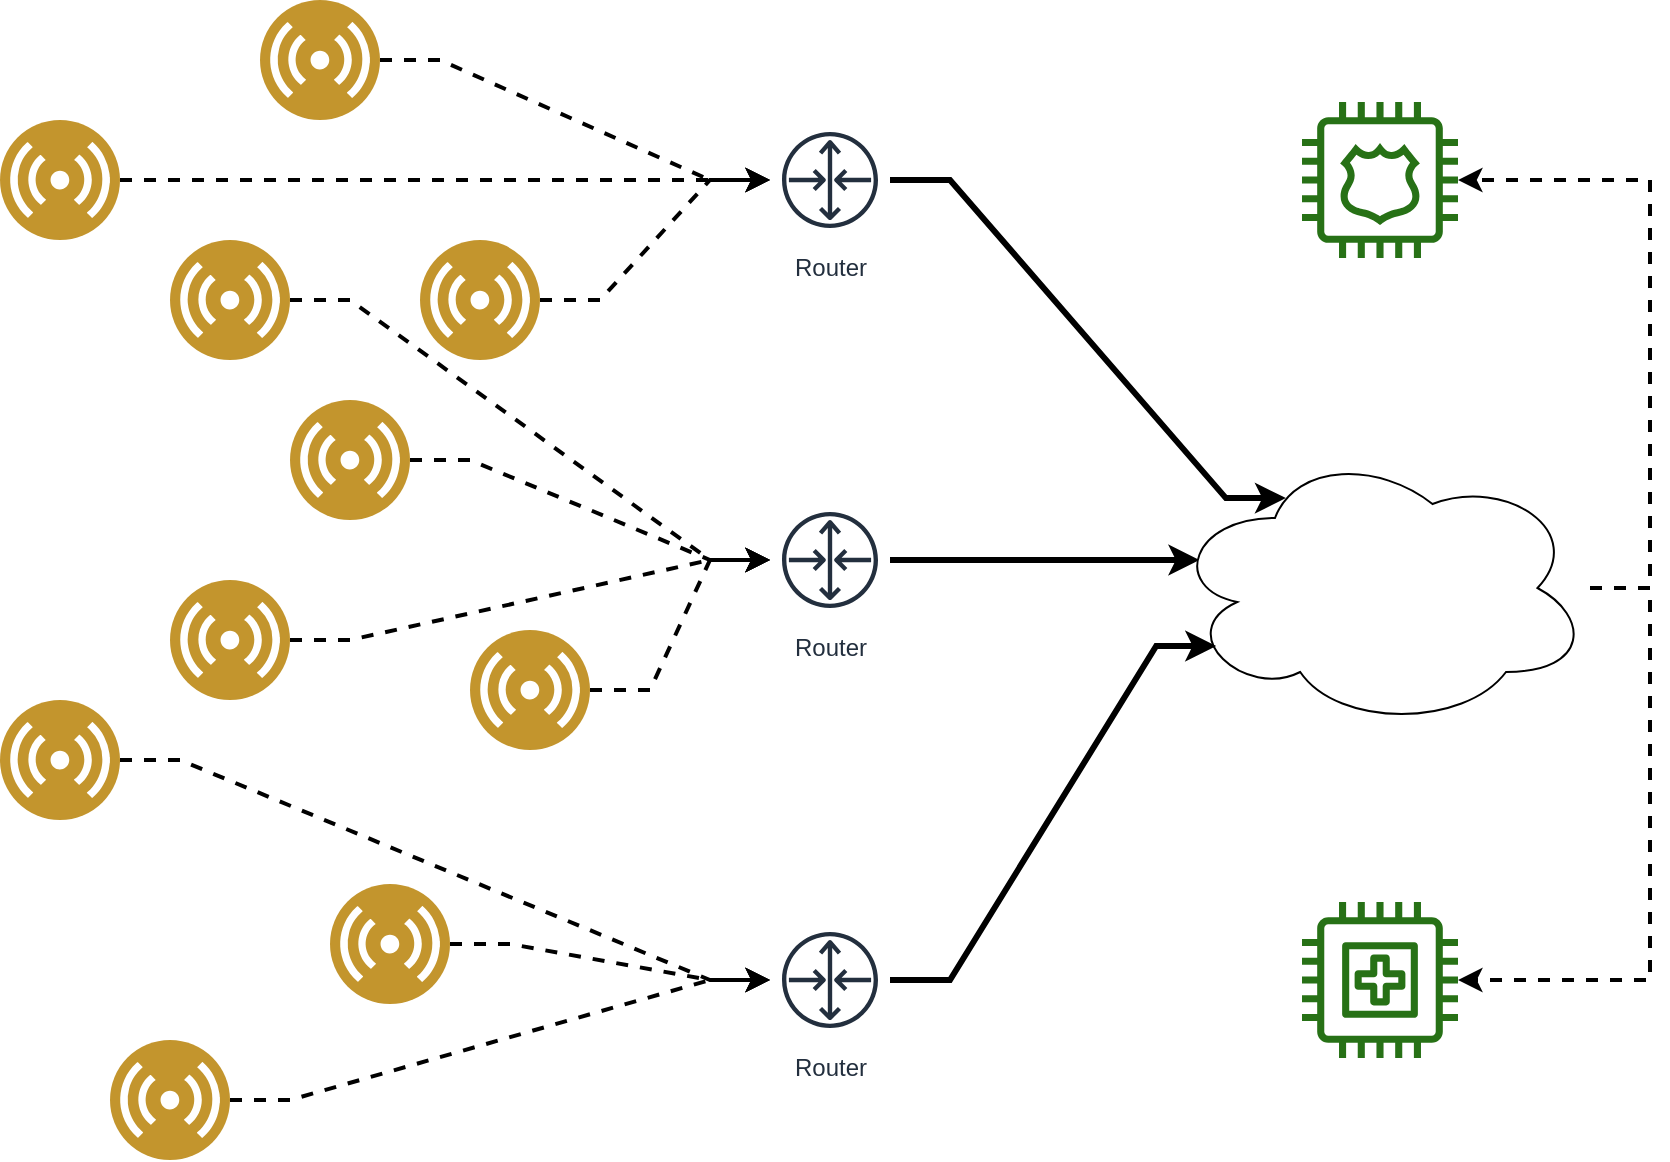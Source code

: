 <mxfile version="12.4.3" type="device" pages="1"><diagram id="bODku6t7PRModpwqvvEU" name="Page-1"><mxGraphModel dx="1422" dy="831" grid="1" gridSize="10" guides="1" tooltips="1" connect="1" arrows="1" fold="1" page="1" pageScale="1" pageWidth="1100" pageHeight="850" math="0" shadow="0"><root><mxCell id="0"/><mxCell id="1" parent="0"/><mxCell id="71E4n-7LIbgQmtcd-Tkm-15" style="edgeStyle=entityRelationEdgeStyle;rounded=0;orthogonalLoop=1;jettySize=auto;html=1;entryX=0.07;entryY=0.4;entryDx=0;entryDy=0;entryPerimeter=0;strokeWidth=3;" edge="1" parent="1" source="71E4n-7LIbgQmtcd-Tkm-1" target="71E4n-7LIbgQmtcd-Tkm-3"><mxGeometry relative="1" as="geometry"/></mxCell><mxCell id="71E4n-7LIbgQmtcd-Tkm-1" value="Router" style="outlineConnect=0;fontColor=#232F3E;gradientColor=none;strokeColor=#232F3E;fillColor=#ffffff;dashed=0;verticalLabelPosition=bottom;verticalAlign=top;align=center;html=1;fontSize=12;fontStyle=0;aspect=fixed;shape=mxgraph.aws4.resourceIcon;resIcon=mxgraph.aws4.router;" vertex="1" parent="1"><mxGeometry x="540" y="330" width="60" height="60" as="geometry"/></mxCell><mxCell id="71E4n-7LIbgQmtcd-Tkm-20" style="edgeStyle=entityRelationEdgeStyle;orthogonalLoop=1;jettySize=auto;html=1;strokeWidth=2;rounded=0;dashed=1;" edge="1" parent="1" source="71E4n-7LIbgQmtcd-Tkm-2" target="71E4n-7LIbgQmtcd-Tkm-4"><mxGeometry relative="1" as="geometry"/></mxCell><mxCell id="71E4n-7LIbgQmtcd-Tkm-2" value="" style="aspect=fixed;perimeter=ellipsePerimeter;html=1;align=center;shadow=0;dashed=0;fontColor=#4277BB;labelBackgroundColor=#ffffff;fontSize=12;spacingTop=3;image;image=img/lib/ibm/users/sensor.svg;" vertex="1" parent="1"><mxGeometry x="285" y="80" width="60" height="60" as="geometry"/></mxCell><mxCell id="71E4n-7LIbgQmtcd-Tkm-32" style="edgeStyle=entityRelationEdgeStyle;rounded=0;orthogonalLoop=1;jettySize=auto;html=1;dashed=1;strokeWidth=2;" edge="1" parent="1" source="71E4n-7LIbgQmtcd-Tkm-3" target="71E4n-7LIbgQmtcd-Tkm-33"><mxGeometry relative="1" as="geometry"><mxPoint x="875" y="590" as="targetPoint"/></mxGeometry></mxCell><mxCell id="71E4n-7LIbgQmtcd-Tkm-35" style="edgeStyle=entityRelationEdgeStyle;rounded=0;orthogonalLoop=1;jettySize=auto;html=1;dashed=1;strokeWidth=2;" edge="1" parent="1" source="71E4n-7LIbgQmtcd-Tkm-3" target="71E4n-7LIbgQmtcd-Tkm-34"><mxGeometry relative="1" as="geometry"/></mxCell><mxCell id="71E4n-7LIbgQmtcd-Tkm-3" value="" style="ellipse;shape=cloud;whiteSpace=wrap;html=1;" vertex="1" parent="1"><mxGeometry x="740" y="304" width="210" height="140" as="geometry"/></mxCell><mxCell id="71E4n-7LIbgQmtcd-Tkm-14" style="edgeStyle=entityRelationEdgeStyle;rounded=0;orthogonalLoop=1;jettySize=auto;html=1;entryX=0.276;entryY=0.179;entryDx=0;entryDy=0;entryPerimeter=0;strokeWidth=3;elbow=vertical;" edge="1" parent="1" source="71E4n-7LIbgQmtcd-Tkm-4" target="71E4n-7LIbgQmtcd-Tkm-3"><mxGeometry relative="1" as="geometry"/></mxCell><mxCell id="71E4n-7LIbgQmtcd-Tkm-4" value="Router" style="outlineConnect=0;fontColor=#232F3E;gradientColor=none;strokeColor=#232F3E;fillColor=#ffffff;dashed=0;verticalLabelPosition=bottom;verticalAlign=top;align=center;html=1;fontSize=12;fontStyle=0;aspect=fixed;shape=mxgraph.aws4.resourceIcon;resIcon=mxgraph.aws4.router;" vertex="1" parent="1"><mxGeometry x="540" y="140" width="60" height="60" as="geometry"/></mxCell><mxCell id="71E4n-7LIbgQmtcd-Tkm-18" style="edgeStyle=entityRelationEdgeStyle;rounded=0;orthogonalLoop=1;jettySize=auto;html=1;strokeWidth=3;entryX=0.11;entryY=0.707;entryDx=0;entryDy=0;entryPerimeter=0;" edge="1" parent="1" source="71E4n-7LIbgQmtcd-Tkm-5" target="71E4n-7LIbgQmtcd-Tkm-3"><mxGeometry relative="1" as="geometry"><mxPoint x="900" y="500" as="targetPoint"/></mxGeometry></mxCell><mxCell id="71E4n-7LIbgQmtcd-Tkm-5" value="Router" style="outlineConnect=0;fontColor=#232F3E;gradientColor=none;strokeColor=#232F3E;fillColor=#ffffff;dashed=0;verticalLabelPosition=bottom;verticalAlign=top;align=center;html=1;fontSize=12;fontStyle=0;aspect=fixed;shape=mxgraph.aws4.resourceIcon;resIcon=mxgraph.aws4.router;" vertex="1" parent="1"><mxGeometry x="540" y="540" width="60" height="60" as="geometry"/></mxCell><mxCell id="71E4n-7LIbgQmtcd-Tkm-23" style="edgeStyle=entityRelationEdgeStyle;rounded=0;orthogonalLoop=1;jettySize=auto;html=1;dashed=1;strokeWidth=2;" edge="1" parent="1" source="71E4n-7LIbgQmtcd-Tkm-6"><mxGeometry relative="1" as="geometry"><mxPoint x="540" y="170" as="targetPoint"/></mxGeometry></mxCell><mxCell id="71E4n-7LIbgQmtcd-Tkm-6" value="" style="aspect=fixed;perimeter=ellipsePerimeter;html=1;align=center;shadow=0;dashed=0;fontColor=#4277BB;labelBackgroundColor=#ffffff;fontSize=12;spacingTop=3;image;image=img/lib/ibm/users/sensor.svg;" vertex="1" parent="1"><mxGeometry x="365" y="200" width="60" height="60" as="geometry"/></mxCell><mxCell id="71E4n-7LIbgQmtcd-Tkm-26" style="edgeStyle=entityRelationEdgeStyle;rounded=0;orthogonalLoop=1;jettySize=auto;html=1;dashed=1;strokeWidth=2;" edge="1" parent="1" source="71E4n-7LIbgQmtcd-Tkm-7" target="71E4n-7LIbgQmtcd-Tkm-1"><mxGeometry relative="1" as="geometry"/></mxCell><mxCell id="71E4n-7LIbgQmtcd-Tkm-7" value="" style="aspect=fixed;perimeter=ellipsePerimeter;html=1;align=center;shadow=0;dashed=0;fontColor=#4277BB;labelBackgroundColor=#ffffff;fontSize=12;spacingTop=3;image;image=img/lib/ibm/users/sensor.svg;" vertex="1" parent="1"><mxGeometry x="240" y="370" width="60" height="60" as="geometry"/></mxCell><mxCell id="71E4n-7LIbgQmtcd-Tkm-27" style="edgeStyle=entityRelationEdgeStyle;rounded=0;orthogonalLoop=1;jettySize=auto;html=1;dashed=1;strokeWidth=2;exitX=1;exitY=0.5;exitDx=0;exitDy=0;" edge="1" parent="1" source="71E4n-7LIbgQmtcd-Tkm-8"><mxGeometry relative="1" as="geometry"><mxPoint x="540" y="360" as="targetPoint"/><mxPoint x="215" y="304" as="sourcePoint"/></mxGeometry></mxCell><mxCell id="71E4n-7LIbgQmtcd-Tkm-8" value="" style="aspect=fixed;perimeter=ellipsePerimeter;html=1;align=center;shadow=0;dashed=0;fontColor=#4277BB;labelBackgroundColor=#ffffff;fontSize=12;spacingTop=3;image;image=img/lib/ibm/users/sensor.svg;" vertex="1" parent="1"><mxGeometry x="300" y="280" width="60" height="60" as="geometry"/></mxCell><mxCell id="71E4n-7LIbgQmtcd-Tkm-30" style="edgeStyle=entityRelationEdgeStyle;rounded=0;orthogonalLoop=1;jettySize=auto;html=1;dashed=1;strokeWidth=2;" edge="1" parent="1" source="71E4n-7LIbgQmtcd-Tkm-9" target="71E4n-7LIbgQmtcd-Tkm-5"><mxGeometry relative="1" as="geometry"/></mxCell><mxCell id="71E4n-7LIbgQmtcd-Tkm-9" value="" style="aspect=fixed;perimeter=ellipsePerimeter;html=1;align=center;shadow=0;dashed=0;fontColor=#4277BB;labelBackgroundColor=#ffffff;fontSize=12;spacingTop=3;image;image=img/lib/ibm/users/sensor.svg;" vertex="1" parent="1"><mxGeometry x="210" y="600" width="60" height="60" as="geometry"/></mxCell><mxCell id="71E4n-7LIbgQmtcd-Tkm-29" style="edgeStyle=entityRelationEdgeStyle;rounded=0;orthogonalLoop=1;jettySize=auto;html=1;dashed=1;strokeWidth=2;" edge="1" parent="1" source="71E4n-7LIbgQmtcd-Tkm-10" target="71E4n-7LIbgQmtcd-Tkm-5"><mxGeometry relative="1" as="geometry"/></mxCell><mxCell id="71E4n-7LIbgQmtcd-Tkm-10" value="" style="aspect=fixed;perimeter=ellipsePerimeter;html=1;align=center;shadow=0;dashed=0;fontColor=#4277BB;labelBackgroundColor=#ffffff;fontSize=12;spacingTop=3;image;image=img/lib/ibm/users/sensor.svg;" vertex="1" parent="1"><mxGeometry x="320" y="522" width="60" height="60" as="geometry"/></mxCell><mxCell id="71E4n-7LIbgQmtcd-Tkm-25" style="edgeStyle=entityRelationEdgeStyle;rounded=0;orthogonalLoop=1;jettySize=auto;html=1;dashed=1;strokeWidth=2;" edge="1" parent="1" source="71E4n-7LIbgQmtcd-Tkm-11" target="71E4n-7LIbgQmtcd-Tkm-1"><mxGeometry relative="1" as="geometry"/></mxCell><mxCell id="71E4n-7LIbgQmtcd-Tkm-11" value="" style="aspect=fixed;perimeter=ellipsePerimeter;html=1;align=center;shadow=0;dashed=0;fontColor=#4277BB;labelBackgroundColor=#ffffff;fontSize=12;spacingTop=3;image;image=img/lib/ibm/users/sensor.svg;" vertex="1" parent="1"><mxGeometry x="390" y="395" width="60" height="60" as="geometry"/></mxCell><mxCell id="71E4n-7LIbgQmtcd-Tkm-24" style="edgeStyle=entityRelationEdgeStyle;rounded=0;orthogonalLoop=1;jettySize=auto;html=1;dashed=1;strokeWidth=2;" edge="1" parent="1" source="71E4n-7LIbgQmtcd-Tkm-12" target="71E4n-7LIbgQmtcd-Tkm-1"><mxGeometry relative="1" as="geometry"/></mxCell><mxCell id="71E4n-7LIbgQmtcd-Tkm-12" value="" style="aspect=fixed;perimeter=ellipsePerimeter;html=1;align=center;shadow=0;dashed=0;fontColor=#4277BB;labelBackgroundColor=#ffffff;fontSize=12;spacingTop=3;image;image=img/lib/ibm/users/sensor.svg;" vertex="1" parent="1"><mxGeometry x="240" y="200" width="60" height="60" as="geometry"/></mxCell><mxCell id="71E4n-7LIbgQmtcd-Tkm-21" style="edgeStyle=entityRelationEdgeStyle;rounded=0;orthogonalLoop=1;jettySize=auto;html=1;dashed=1;strokeWidth=2;" edge="1" parent="1" source="71E4n-7LIbgQmtcd-Tkm-13" target="71E4n-7LIbgQmtcd-Tkm-4"><mxGeometry relative="1" as="geometry"/></mxCell><mxCell id="71E4n-7LIbgQmtcd-Tkm-13" value="" style="aspect=fixed;perimeter=ellipsePerimeter;html=1;align=center;shadow=0;dashed=0;fontColor=#4277BB;labelBackgroundColor=#ffffff;fontSize=12;spacingTop=3;image;image=img/lib/ibm/users/sensor.svg;" vertex="1" parent="1"><mxGeometry x="155" y="140" width="60" height="60" as="geometry"/></mxCell><mxCell id="71E4n-7LIbgQmtcd-Tkm-28" style="edgeStyle=entityRelationEdgeStyle;rounded=0;orthogonalLoop=1;jettySize=auto;html=1;dashed=1;strokeWidth=2;" edge="1" parent="1" source="71E4n-7LIbgQmtcd-Tkm-19" target="71E4n-7LIbgQmtcd-Tkm-5"><mxGeometry relative="1" as="geometry"/></mxCell><mxCell id="71E4n-7LIbgQmtcd-Tkm-19" value="" style="aspect=fixed;perimeter=ellipsePerimeter;html=1;align=center;shadow=0;dashed=0;fontColor=#4277BB;labelBackgroundColor=#ffffff;fontSize=12;spacingTop=3;image;image=img/lib/ibm/users/sensor.svg;" vertex="1" parent="1"><mxGeometry x="155" y="430" width="60" height="60" as="geometry"/></mxCell><mxCell id="71E4n-7LIbgQmtcd-Tkm-33" value="" style="outlineConnect=0;fontColor=#232F3E;gradientColor=none;fillColor=#277116;strokeColor=none;dashed=0;verticalLabelPosition=bottom;verticalAlign=top;align=center;html=1;fontSize=12;fontStyle=0;aspect=fixed;pointerEvents=1;shape=mxgraph.aws4.medical_emergency;" vertex="1" parent="1"><mxGeometry x="806" y="531" width="78" height="78" as="geometry"/></mxCell><mxCell id="71E4n-7LIbgQmtcd-Tkm-34" value="" style="outlineConnect=0;fontColor=#232F3E;gradientColor=none;fillColor=#277116;strokeColor=none;dashed=0;verticalLabelPosition=bottom;verticalAlign=top;align=center;html=1;fontSize=12;fontStyle=0;aspect=fixed;pointerEvents=1;shape=mxgraph.aws4.police_emergency;" vertex="1" parent="1"><mxGeometry x="806" y="131" width="78" height="78" as="geometry"/></mxCell></root></mxGraphModel></diagram></mxfile>